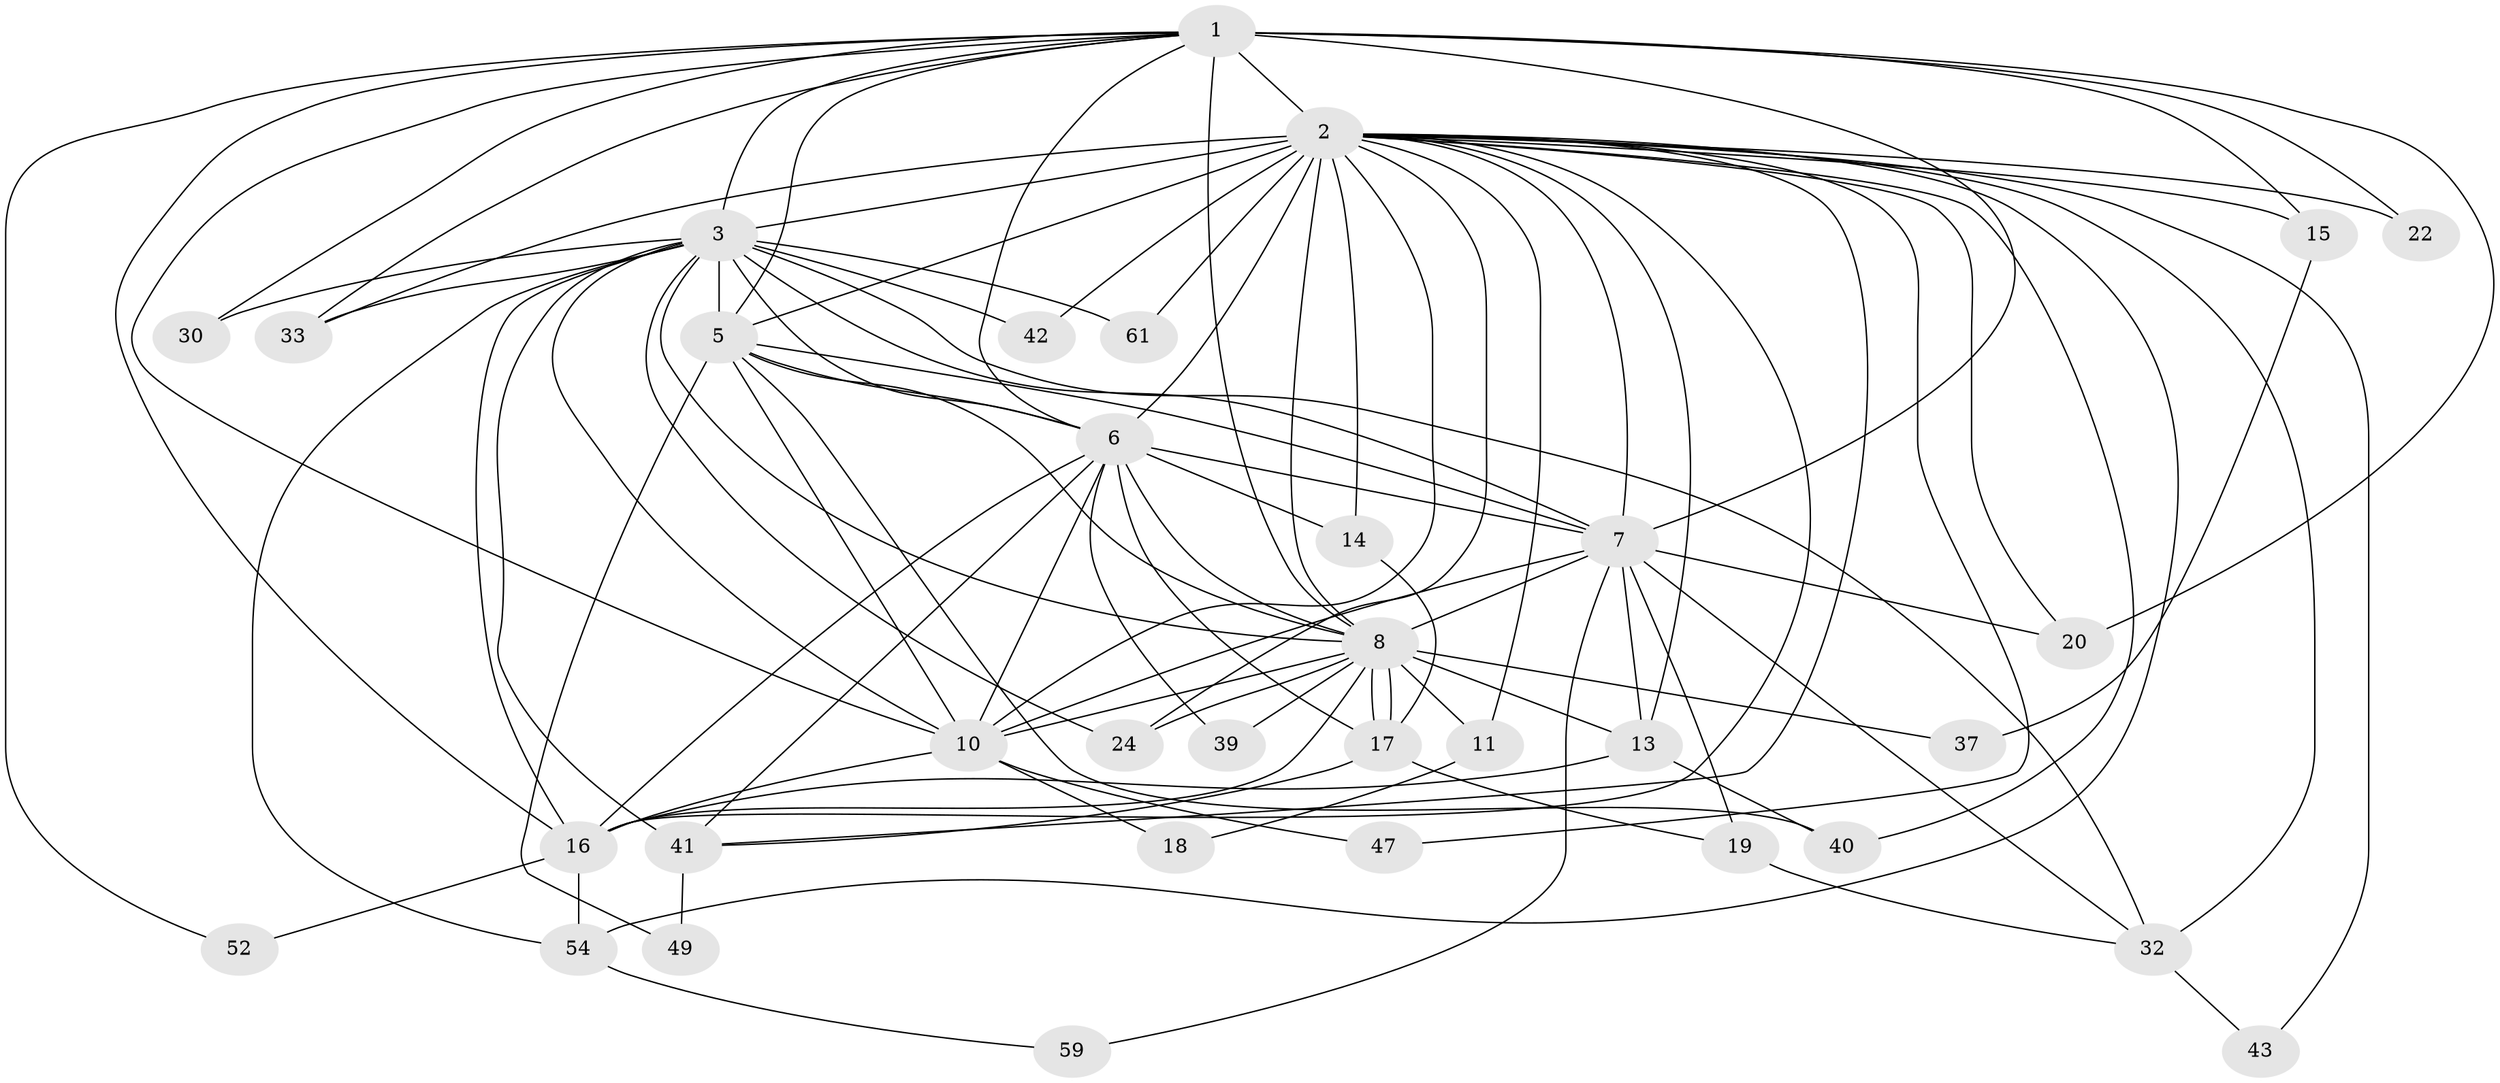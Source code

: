// original degree distribution, {18: 0.014492753623188406, 17: 0.043478260869565216, 20: 0.014492753623188406, 15: 0.028985507246376812, 14: 0.028985507246376812, 21: 0.014492753623188406, 3: 0.17391304347826086, 2: 0.5362318840579711, 5: 0.08695652173913043, 6: 0.014492753623188406, 4: 0.043478260869565216}
// Generated by graph-tools (version 1.1) at 2025/13/03/09/25 04:13:44]
// undirected, 34 vertices, 97 edges
graph export_dot {
graph [start="1"]
  node [color=gray90,style=filled];
  1 [super="+28+25"];
  2 [super="+9+4"];
  3;
  5;
  6 [super="+66"];
  7 [super="+55+23"];
  8;
  10 [super="+12"];
  11;
  13;
  14;
  15;
  16 [super="+67+38+34+51"];
  17 [super="+31+46"];
  18;
  19;
  20;
  22;
  24;
  30;
  32 [super="+63+36"];
  33 [super="+35"];
  37;
  39;
  40 [super="+56"];
  41 [super="+45+53"];
  42;
  43;
  47;
  49;
  52;
  54 [super="+64"];
  59;
  61;
  1 -- 2 [weight=4];
  1 -- 3;
  1 -- 5;
  1 -- 6;
  1 -- 7 [weight=2];
  1 -- 8;
  1 -- 10;
  1 -- 15;
  1 -- 16;
  1 -- 20;
  1 -- 30;
  1 -- 52;
  1 -- 33;
  1 -- 22;
  2 -- 3 [weight=3];
  2 -- 5 [weight=5];
  2 -- 6 [weight=5];
  2 -- 7 [weight=3];
  2 -- 8 [weight=3];
  2 -- 10 [weight=5];
  2 -- 11;
  2 -- 15;
  2 -- 20;
  2 -- 42;
  2 -- 61;
  2 -- 41;
  2 -- 13;
  2 -- 14;
  2 -- 22;
  2 -- 24;
  2 -- 40;
  2 -- 32;
  2 -- 33;
  2 -- 43;
  2 -- 47;
  2 -- 16;
  2 -- 54;
  3 -- 5;
  3 -- 6 [weight=2];
  3 -- 7;
  3 -- 8;
  3 -- 10;
  3 -- 24;
  3 -- 30;
  3 -- 32;
  3 -- 33;
  3 -- 42;
  3 -- 54 [weight=2];
  3 -- 61;
  3 -- 16;
  3 -- 41;
  5 -- 6;
  5 -- 7 [weight=2];
  5 -- 8;
  5 -- 10;
  5 -- 40;
  5 -- 49;
  6 -- 7;
  6 -- 8;
  6 -- 10;
  6 -- 14;
  6 -- 39;
  6 -- 41;
  6 -- 17;
  6 -- 16;
  7 -- 8;
  7 -- 10 [weight=2];
  7 -- 19;
  7 -- 59;
  7 -- 32;
  7 -- 20;
  7 -- 13;
  8 -- 10;
  8 -- 11;
  8 -- 13;
  8 -- 17;
  8 -- 17;
  8 -- 24;
  8 -- 37;
  8 -- 39;
  8 -- 16;
  10 -- 18;
  10 -- 47;
  10 -- 16;
  11 -- 18;
  13 -- 16;
  13 -- 40;
  14 -- 17;
  15 -- 37;
  16 -- 54;
  16 -- 52;
  17 -- 19;
  17 -- 41;
  19 -- 32;
  32 -- 43;
  41 -- 49;
  54 -- 59;
}
